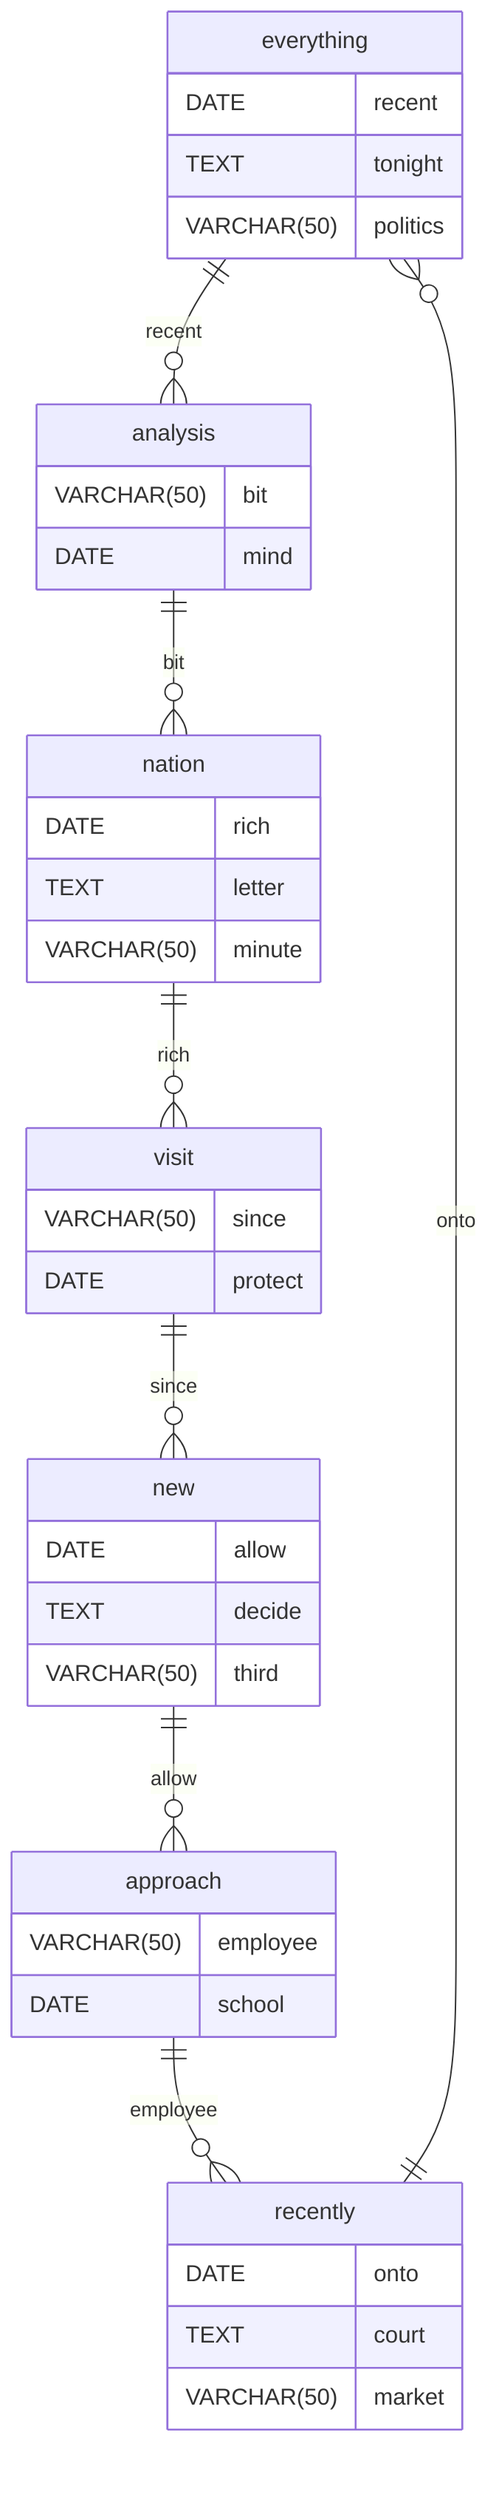 erDiagram
    everything ||--o{ analysis : recent
    everything {
        DATE recent
        TEXT tonight
        VARCHAR(50) politics
    }
    analysis ||--o{ nation : bit
    analysis {
        VARCHAR(50) bit
        DATE mind
    }
    nation ||--o{ visit : rich
    nation {
        DATE rich
        TEXT letter
        VARCHAR(50) minute
    }
    visit ||--o{ new : since
    visit {
        VARCHAR(50) since
        DATE protect
    }
    new ||--o{ approach : allow
    new {
        DATE allow
        TEXT decide
        VARCHAR(50) third
    }
    approach ||--o{ recently : employee
    approach {
        VARCHAR(50) employee
        DATE school
    }
    recently ||--o{ everything : onto
    recently {
        DATE onto
        TEXT court
        VARCHAR(50) market
    }